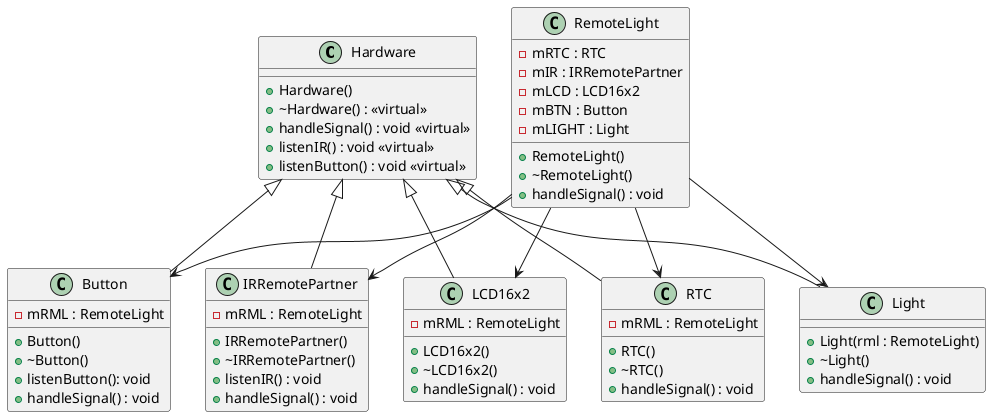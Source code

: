 @startuml
class Hardware {
    +Hardware()
	+\~Hardware() : <<virtual>>
    +handleSignal() : void <<virtual>>
    +listenIR() : void <<virtual>>
    +listenButton() : void <<virtual>>
}

class Light {
    +Light(rml : RemoteLight)
    +\~Light()
    +handleSignal() : void
}

class Button {
    +Button()
    +\~Button()
    +listenButton(): void
    +handleSignal() : void
    -mRML : RemoteLight
}

class IRRemotePartner {
    +IRRemotePartner()
    +\~IRRemotePartner()
    +listenIR() : void
    +handleSignal() : void
    -mRML : RemoteLight
}

class LCD16x2 {
    +LCD16x2()
    +\~LCD16x2()
    +handleSignal() : void
    -mRML : RemoteLight
}

class RTC {
    +RTC()
    +\~RTC()
    +handleSignal() : void
    -mRML : RemoteLight
}

class RemoteLight {
    +RemoteLight()
	+\~RemoteLight()
    +handleSignal() : void
    -mRTC : RTC
	-mIR : IRRemotePartner
	-mLCD : LCD16x2
	-mBTN : Button
	-mLIGHT : Light
}

Hardware <|-- Light
Hardware <|-- Button
Hardware <|-- IRRemotePartner
Hardware <|-- LCD16x2
Hardware <|-- RTC
RemoteLight --> Light
RemoteLight --> Button
RemoteLight --> IRRemotePartner
RemoteLight --> LCD16x2
RemoteLight --> RTC
@enduml